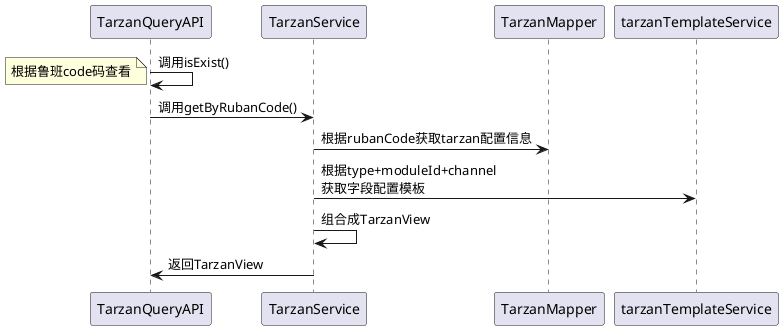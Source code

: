 @startuml
TarzanQueryAPI -> TarzanQueryAPI: 调用isExist()
note left: 根据鲁班code码查看
TarzanQueryAPI -> TarzanService: 调用getByRubanCode()
TarzanService -> TarzanMapper: 根据rubanCode获取tarzan配置信息
TarzanService -> tarzanTemplateService: 根据type+moduleId+channel\n获取字段配置模板
TarzanService -> TarzanService: 组合成TarzanView
TarzanService -> TarzanQueryAPI: 返回TarzanView
@enduml